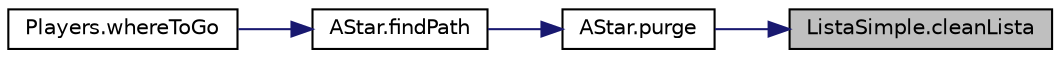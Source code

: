 digraph "ListaSimple.cleanLista"
{
 // LATEX_PDF_SIZE
  edge [fontname="Helvetica",fontsize="10",labelfontname="Helvetica",labelfontsize="10"];
  node [fontname="Helvetica",fontsize="10",shape=record];
  rankdir="RL";
  Node1 [label="ListaSimple.cleanLista",height=0.2,width=0.4,color="black", fillcolor="grey75", style="filled", fontcolor="black",tooltip="Libera todos los nodos guardados en la lista."];
  Node1 -> Node2 [dir="back",color="midnightblue",fontsize="10",style="solid",fontname="Helvetica"];
  Node2 [label="AStar.purge",height=0.2,width=0.4,color="black", fillcolor="white", style="filled",URL="$class_a_star.html#a0e22a9352a0f9eb465451c51ad7d7d59",tooltip="Purga las listas (Abierta, Solucion, Cerrada)"];
  Node2 -> Node3 [dir="back",color="midnightblue",fontsize="10",style="solid",fontname="Helvetica"];
  Node3 [label="AStar.findPath",height=0.2,width=0.4,color="black", fillcolor="white", style="filled",URL="$class_a_star.html#af8f7c385bb92a46e1dfbc069de6c3ee3",tooltip="Prepara la matriz y los nodos de inicio y meta para buscar la posible solucion."];
  Node3 -> Node4 [dir="back",color="midnightblue",fontsize="10",style="solid",fontname="Helvetica"];
  Node4 [label="Players.whereToGo",height=0.2,width=0.4,color="black", fillcolor="white", style="filled",URL="$class_players.html#af768f0d413b2a4254525d94988b2bf2a",tooltip=" "];
}
